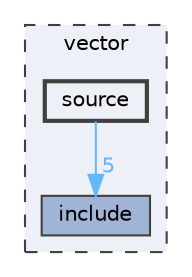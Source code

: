 digraph "C:/Users/Lenovo/Desktop/2-uzduotis/vector/source"
{
 // LATEX_PDF_SIZE
  bgcolor="transparent";
  edge [fontname=Helvetica,fontsize=10,labelfontname=Helvetica,labelfontsize=10];
  node [fontname=Helvetica,fontsize=10,shape=box,height=0.2,width=0.4];
  compound=true
  subgraph clusterdir_1fe2e3f40887fbec9fd2493c34e7d145 {
    graph [ bgcolor="#edf0f7", pencolor="grey25", label="vector", fontname=Helvetica,fontsize=10 style="filled,dashed", URL="dir_1fe2e3f40887fbec9fd2493c34e7d145.html",tooltip=""]
  dir_6ee3340e480389ec80f8e3b6ea109427 [label="include", fillcolor="#a2b4d6", color="grey25", style="filled", URL="dir_6ee3340e480389ec80f8e3b6ea109427.html",tooltip=""];
  dir_5259a0aa0b58ab38c70e9b21c6360fc3 [label="source", fillcolor="#edf0f7", color="grey25", style="filled,bold", URL="dir_5259a0aa0b58ab38c70e9b21c6360fc3.html",tooltip=""];
  }
  dir_5259a0aa0b58ab38c70e9b21c6360fc3->dir_6ee3340e480389ec80f8e3b6ea109427 [headlabel="5", labeldistance=1.5 headhref="dir_000001_000000.html" href="dir_000001_000000.html" color="steelblue1" fontcolor="steelblue1"];
}
